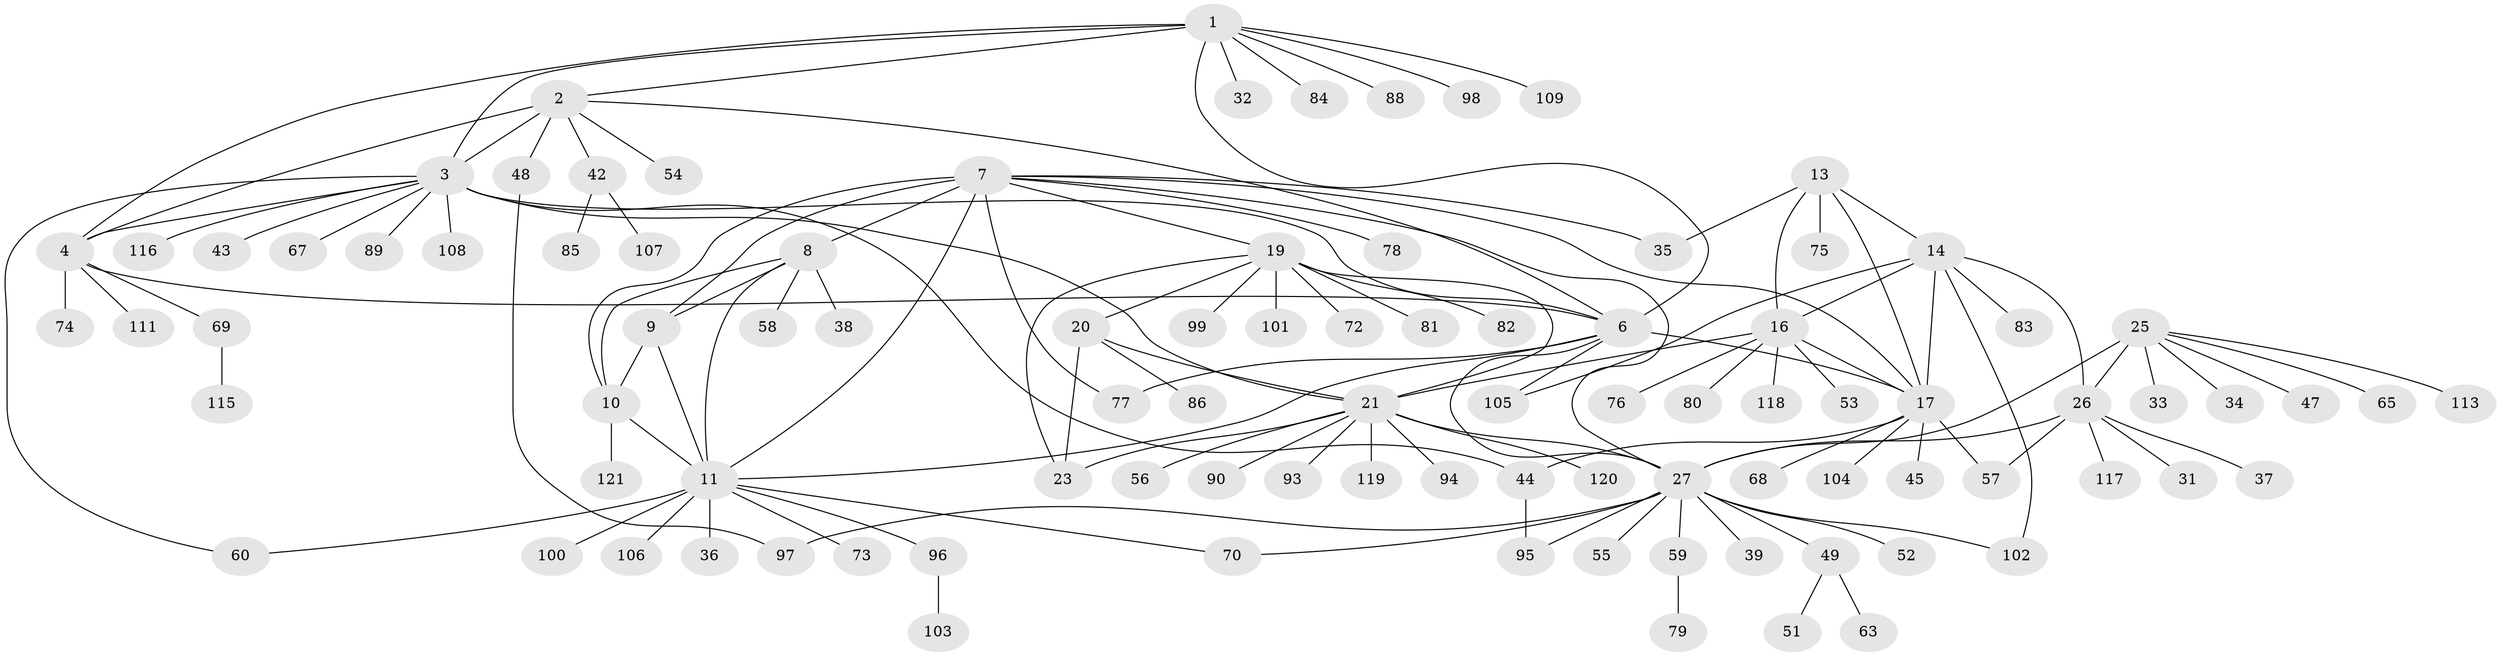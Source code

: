 // original degree distribution, {11: 0.024793388429752067, 9: 0.04132231404958678, 10: 0.01652892561983471, 12: 0.01652892561983471, 7: 0.06611570247933884, 6: 0.024793388429752067, 8: 0.049586776859504134, 13: 0.008264462809917356, 2: 0.1487603305785124, 1: 0.5785123966942148, 3: 0.024793388429752067}
// Generated by graph-tools (version 1.1) at 2025/11/02/27/25 16:11:35]
// undirected, 97 vertices, 131 edges
graph export_dot {
graph [start="1"]
  node [color=gray90,style=filled];
  1 [super="+62"];
  2 [super="+66"];
  3 [super="+5"];
  4 [super="+46"];
  6;
  7 [super="+61"];
  8;
  9 [super="+50"];
  10 [super="+40"];
  11 [super="+12"];
  13 [super="+64"];
  14 [super="+15"];
  16 [super="+18"];
  17 [super="+114"];
  19 [super="+22"];
  20 [super="+71"];
  21 [super="+24"];
  23 [super="+87"];
  25 [super="+29"];
  26 [super="+28"];
  27 [super="+30"];
  31 [super="+112"];
  32;
  33;
  34;
  35 [super="+41"];
  36;
  37;
  38 [super="+91"];
  39;
  42;
  43;
  44;
  45;
  47;
  48;
  49;
  51;
  52;
  53;
  54;
  55;
  56;
  57;
  58;
  59;
  60;
  63;
  65;
  67;
  68;
  69;
  70;
  72;
  73;
  74;
  75;
  76 [super="+110"];
  77;
  78;
  79;
  80;
  81;
  82;
  83;
  84;
  85 [super="+92"];
  86;
  88;
  89;
  90;
  93;
  94;
  95;
  96;
  97;
  98;
  99;
  100;
  101;
  102;
  103;
  104;
  105;
  106;
  107;
  108;
  109;
  111;
  113;
  115;
  116;
  117;
  118;
  119;
  120;
  121;
  1 -- 2;
  1 -- 3 [weight=2];
  1 -- 4;
  1 -- 6;
  1 -- 32;
  1 -- 84;
  1 -- 88;
  1 -- 98;
  1 -- 109;
  2 -- 3 [weight=2];
  2 -- 4;
  2 -- 6;
  2 -- 42;
  2 -- 48;
  2 -- 54;
  3 -- 4 [weight=2];
  3 -- 6 [weight=2];
  3 -- 21;
  3 -- 44;
  3 -- 60;
  3 -- 67;
  3 -- 43;
  3 -- 108;
  3 -- 116;
  3 -- 89;
  4 -- 6;
  4 -- 69;
  4 -- 74;
  4 -- 111;
  6 -- 11;
  6 -- 17;
  6 -- 27;
  6 -- 77;
  6 -- 105;
  7 -- 8;
  7 -- 9;
  7 -- 10;
  7 -- 11 [weight=2];
  7 -- 17;
  7 -- 19;
  7 -- 77;
  7 -- 78;
  7 -- 27;
  7 -- 35;
  8 -- 9;
  8 -- 10;
  8 -- 11 [weight=2];
  8 -- 38;
  8 -- 58;
  9 -- 10;
  9 -- 11 [weight=2];
  10 -- 11 [weight=2];
  10 -- 121;
  11 -- 36;
  11 -- 70;
  11 -- 73;
  11 -- 96;
  11 -- 100;
  11 -- 106;
  11 -- 60;
  13 -- 14 [weight=2];
  13 -- 16 [weight=2];
  13 -- 17;
  13 -- 35;
  13 -- 75;
  14 -- 16 [weight=4];
  14 -- 17 [weight=2];
  14 -- 83;
  14 -- 105;
  14 -- 102;
  14 -- 26;
  16 -- 17 [weight=2];
  16 -- 21;
  16 -- 76;
  16 -- 80;
  16 -- 118;
  16 -- 53;
  17 -- 44;
  17 -- 45;
  17 -- 57;
  17 -- 68;
  17 -- 104;
  19 -- 20 [weight=2];
  19 -- 21 [weight=4];
  19 -- 23 [weight=2];
  19 -- 81;
  19 -- 82;
  19 -- 99;
  19 -- 101;
  19 -- 72;
  20 -- 21 [weight=2];
  20 -- 23;
  20 -- 86;
  21 -- 23 [weight=2];
  21 -- 90;
  21 -- 93;
  21 -- 119;
  21 -- 27;
  21 -- 56;
  21 -- 120;
  21 -- 94;
  25 -- 26 [weight=4];
  25 -- 27 [weight=4];
  25 -- 47;
  25 -- 65;
  25 -- 113;
  25 -- 33;
  25 -- 34;
  26 -- 27 [weight=4];
  26 -- 31;
  26 -- 37;
  26 -- 117;
  26 -- 57;
  27 -- 39;
  27 -- 49;
  27 -- 55;
  27 -- 70;
  27 -- 97;
  27 -- 102;
  27 -- 59;
  27 -- 52;
  27 -- 95;
  42 -- 85;
  42 -- 107;
  44 -- 95;
  48 -- 97;
  49 -- 51;
  49 -- 63;
  59 -- 79;
  69 -- 115;
  96 -- 103;
}
